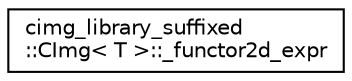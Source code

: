 digraph "Graphical Class Hierarchy"
{
 // LATEX_PDF_SIZE
  edge [fontname="Helvetica",fontsize="10",labelfontname="Helvetica",labelfontsize="10"];
  node [fontname="Helvetica",fontsize="10",shape=record];
  rankdir="LR";
  Node0 [label="cimg_library_suffixed\l::CImg\< T \>::_functor2d_expr",height=0.2,width=0.4,color="black", fillcolor="white", style="filled",URL="$structcimg__library__suffixed_1_1CImg_1_1__functor2d__expr.html",tooltip=" "];
}
